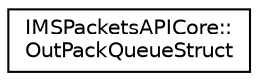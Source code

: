 digraph "Graphical Class Hierarchy"
{
 // LATEX_PDF_SIZE
  edge [fontname="Helvetica",fontsize="10",labelfontname="Helvetica",labelfontsize="10"];
  node [fontname="Helvetica",fontsize="10",shape=record];
  rankdir="LR";
  Node0 [label="IMSPacketsAPICore::\lOutPackQueueStruct",height=0.2,width=0.4,color="black", fillcolor="white", style="filled",URL="$struct_i_m_s_packets_a_p_i_core_1_1_out_pack_queue_struct.html",tooltip=" "];
}
